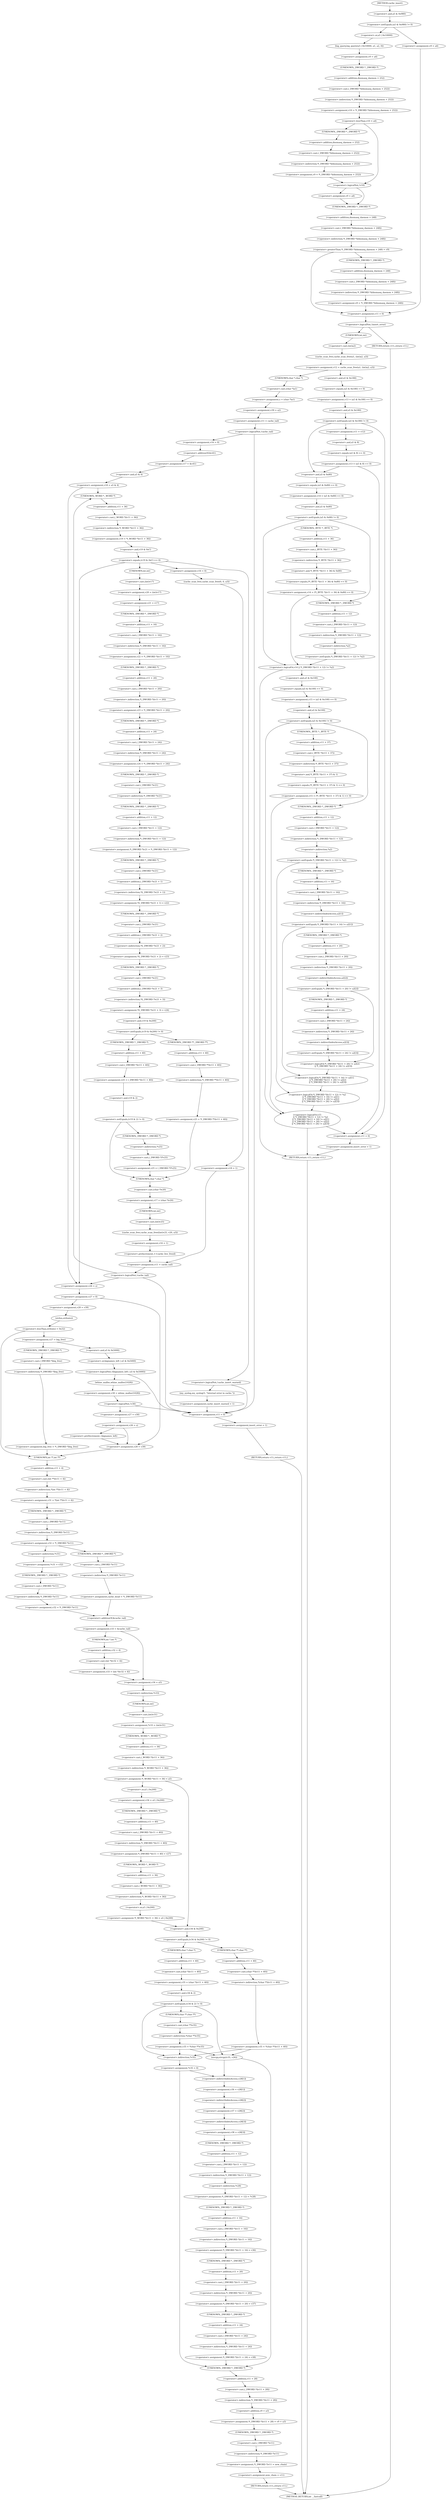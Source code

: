 digraph cache_insert {  
"1000173" [label = "(<operator>.notEquals,(a5 & 0x980) != 0)" ]
"1000174" [label = "(<operator>.and,a5 & 0x980)" ]
"1000179" [label = "(log_query,log_query(a5 | 0x10000, a1, a2, 0))" ]
"1000180" [label = "(<operator>.or,a5 | 0x10000)" ]
"1000186" [label = "(<operator>.assignment,v9 = a4)" ]
"1000189" [label = "(<operator>.assignment,v10 = *(_DWORD *)(dnsmasq_daemon + 252))" ]
"1000191" [label = "(<operator>.indirection,*(_DWORD *)(dnsmasq_daemon + 252))" ]
"1000192" [label = "(<operator>.cast,(_DWORD *)(dnsmasq_daemon + 252))" ]
"1000193" [label = "(UNKNOWN,_DWORD *,_DWORD *)" ]
"1000194" [label = "(<operator>.addition,dnsmasq_daemon + 252)" ]
"1000198" [label = "(<operator>.lessThan,v10 < a4)" ]
"1000201" [label = "(<operator>.assignment,v9 = *(_DWORD *)(dnsmasq_daemon + 252))" ]
"1000203" [label = "(<operator>.indirection,*(_DWORD *)(dnsmasq_daemon + 252))" ]
"1000204" [label = "(<operator>.cast,(_DWORD *)(dnsmasq_daemon + 252))" ]
"1000205" [label = "(UNKNOWN,_DWORD *,_DWORD *)" ]
"1000206" [label = "(<operator>.addition,dnsmasq_daemon + 252)" ]
"1000210" [label = "(<operator>.logicalNot,!v10)" ]
"1000212" [label = "(<operator>.assignment,v9 = a4)" ]
"1000216" [label = "(<operator>.greaterThan,*(_DWORD *)(dnsmasq_daemon + 248) > v9)" ]
"1000217" [label = "(<operator>.indirection,*(_DWORD *)(dnsmasq_daemon + 248))" ]
"1000218" [label = "(<operator>.cast,(_DWORD *)(dnsmasq_daemon + 248))" ]
"1000219" [label = "(UNKNOWN,_DWORD *,_DWORD *)" ]
"1000220" [label = "(<operator>.addition,dnsmasq_daemon + 248)" ]
"1000224" [label = "(<operator>.assignment,v9 = *(_DWORD *)(dnsmasq_daemon + 248))" ]
"1000226" [label = "(<operator>.indirection,*(_DWORD *)(dnsmasq_daemon + 248))" ]
"1000227" [label = "(<operator>.cast,(_DWORD *)(dnsmasq_daemon + 248))" ]
"1000228" [label = "(UNKNOWN,_DWORD *,_DWORD *)" ]
"1000229" [label = "(<operator>.addition,dnsmasq_daemon + 248)" ]
"1000234" [label = "(<operator>.assignment,v9 = a4)" ]
"1000237" [label = "(<operator>.assignment,v11 = 0)" ]
"1000241" [label = "(<operator>.logicalNot,!insert_error)" ]
"1000244" [label = "(<operator>.assignment,v12 = cache_scan_free(a1, (int)a2, a3))" ]
"1000246" [label = "(cache_scan_free,cache_scan_free(a1, (int)a2, a3))" ]
"1000248" [label = "(<operator>.cast,(int)a2)" ]
"1000249" [label = "(UNKNOWN,int,int)" ]
"1000255" [label = "(<operator>.assignment,v13 = (a5 & 0x180) == 0)" ]
"1000257" [label = "(<operator>.equals,(a5 & 0x180) == 0)" ]
"1000258" [label = "(<operator>.and,a5 & 0x180)" ]
"1000263" [label = "(<operator>.notEquals,(a5 & 0x180) != 0)" ]
"1000264" [label = "(<operator>.and,a5 & 0x180)" ]
"1000269" [label = "(<operator>.assignment,v11 = v12)" ]
"1000272" [label = "(<operator>.assignment,v13 = (a5 & 8) == 0)" ]
"1000274" [label = "(<operator>.equals,(a5 & 8) == 0)" ]
"1000275" [label = "(<operator>.and,a5 & 8)" ]
"1000282" [label = "(<operator>.assignment,v14 = (a5 & 0x80) == 0)" ]
"1000284" [label = "(<operator>.equals,(a5 & 0x80) == 0)" ]
"1000285" [label = "(<operator>.and,a5 & 0x80)" ]
"1000290" [label = "(<operator>.notEquals,(a5 & 0x80) != 0)" ]
"1000291" [label = "(<operator>.and,a5 & 0x80)" ]
"1000295" [label = "(<operator>.assignment,v14 = (*(_BYTE *)(v11 + 36) & 0x80) == 0)" ]
"1000297" [label = "(<operator>.equals,(*(_BYTE *)(v11 + 36) & 0x80) == 0)" ]
"1000298" [label = "(<operator>.and,*(_BYTE *)(v11 + 36) & 0x80)" ]
"1000299" [label = "(<operator>.indirection,*(_BYTE *)(v11 + 36))" ]
"1000300" [label = "(<operator>.cast,(_BYTE *)(v11 + 36))" ]
"1000301" [label = "(UNKNOWN,_BYTE *,_BYTE *)" ]
"1000302" [label = "(<operator>.addition,v11 + 36)" ]
"1000308" [label = "(<operator>.logicalOr,v14 || *(_DWORD *)(v11 + 12) != *a2)" ]
"1000310" [label = "(<operator>.notEquals,*(_DWORD *)(v11 + 12) != *a2)" ]
"1000311" [label = "(<operator>.indirection,*(_DWORD *)(v11 + 12))" ]
"1000312" [label = "(<operator>.cast,(_DWORD *)(v11 + 12))" ]
"1000313" [label = "(UNKNOWN,_DWORD *,_DWORD *)" ]
"1000314" [label = "(<operator>.addition,v11 + 12)" ]
"1000317" [label = "(<operator>.indirection,*a2)" ]
"1000320" [label = "(<operator>.assignment,v15 = (a5 & 0x100) == 0)" ]
"1000322" [label = "(<operator>.equals,(a5 & 0x100) == 0)" ]
"1000323" [label = "(<operator>.and,a5 & 0x100)" ]
"1000328" [label = "(<operator>.notEquals,(a5 & 0x100) != 0)" ]
"1000329" [label = "(<operator>.and,a5 & 0x100)" ]
"1000333" [label = "(<operator>.assignment,v15 = (*(_BYTE *)(v11 + 37) & 1) == 0)" ]
"1000335" [label = "(<operator>.equals,(*(_BYTE *)(v11 + 37) & 1) == 0)" ]
"1000336" [label = "(<operator>.and,*(_BYTE *)(v11 + 37) & 1)" ]
"1000337" [label = "(<operator>.indirection,*(_BYTE *)(v11 + 37))" ]
"1000338" [label = "(<operator>.cast,(_BYTE *)(v11 + 37))" ]
"1000339" [label = "(UNKNOWN,_BYTE *,_BYTE *)" ]
"1000340" [label = "(<operator>.addition,v11 + 37)" ]
"1000346" [label = "(<operator>.logicalOr,v15\n          || *(_DWORD *)(v11 + 12) != *a2\n          || *(_DWORD *)(v11 + 16) != a2[1]\n          || *(_DWORD *)(v11 + 20) != a2[2]\n          || *(_DWORD *)(v11 + 24) != a2[3])" ]
"1000348" [label = "(<operator>.logicalOr,*(_DWORD *)(v11 + 12) != *a2\n          || *(_DWORD *)(v11 + 16) != a2[1]\n          || *(_DWORD *)(v11 + 20) != a2[2]\n          || *(_DWORD *)(v11 + 24) != a2[3])" ]
"1000349" [label = "(<operator>.notEquals,*(_DWORD *)(v11 + 12) != *a2)" ]
"1000350" [label = "(<operator>.indirection,*(_DWORD *)(v11 + 12))" ]
"1000351" [label = "(<operator>.cast,(_DWORD *)(v11 + 12))" ]
"1000352" [label = "(UNKNOWN,_DWORD *,_DWORD *)" ]
"1000353" [label = "(<operator>.addition,v11 + 12)" ]
"1000356" [label = "(<operator>.indirection,*a2)" ]
"1000358" [label = "(<operator>.logicalOr,*(_DWORD *)(v11 + 16) != a2[1]\n          || *(_DWORD *)(v11 + 20) != a2[2]\n          || *(_DWORD *)(v11 + 24) != a2[3])" ]
"1000359" [label = "(<operator>.notEquals,*(_DWORD *)(v11 + 16) != a2[1])" ]
"1000360" [label = "(<operator>.indirection,*(_DWORD *)(v11 + 16))" ]
"1000361" [label = "(<operator>.cast,(_DWORD *)(v11 + 16))" ]
"1000362" [label = "(UNKNOWN,_DWORD *,_DWORD *)" ]
"1000363" [label = "(<operator>.addition,v11 + 16)" ]
"1000366" [label = "(<operator>.indirectIndexAccess,a2[1])" ]
"1000369" [label = "(<operator>.logicalOr,*(_DWORD *)(v11 + 20) != a2[2]\n          || *(_DWORD *)(v11 + 24) != a2[3])" ]
"1000370" [label = "(<operator>.notEquals,*(_DWORD *)(v11 + 20) != a2[2])" ]
"1000371" [label = "(<operator>.indirection,*(_DWORD *)(v11 + 20))" ]
"1000372" [label = "(<operator>.cast,(_DWORD *)(v11 + 20))" ]
"1000373" [label = "(UNKNOWN,_DWORD *,_DWORD *)" ]
"1000374" [label = "(<operator>.addition,v11 + 20)" ]
"1000377" [label = "(<operator>.indirectIndexAccess,a2[2])" ]
"1000380" [label = "(<operator>.notEquals,*(_DWORD *)(v11 + 24) != a2[3])" ]
"1000381" [label = "(<operator>.indirection,*(_DWORD *)(v11 + 24))" ]
"1000382" [label = "(<operator>.cast,(_DWORD *)(v11 + 24))" ]
"1000383" [label = "(UNKNOWN,_DWORD *,_DWORD *)" ]
"1000384" [label = "(<operator>.addition,v11 + 24)" ]
"1000387" [label = "(<operator>.indirectIndexAccess,a2[3])" ]
"1000392" [label = "(<operator>.assignment,v11 = 0)" ]
"1000395" [label = "(<operator>.assignment,insert_error = 1)" ]
"1000398" [label = "(RETURN,return v11;,return v11;)" ]
"1000400" [label = "(<operator>.assignment,s = (char *)a1)" ]
"1000402" [label = "(<operator>.cast,(char *)a1)" ]
"1000403" [label = "(UNKNOWN,char *,char *)" ]
"1000405" [label = "(<operator>.assignment,v39 = a2)" ]
"1000408" [label = "(<operator>.assignment,v11 = cache_tail)" ]
"1000412" [label = "(<operator>.logicalNot,!cache_tail)" ]
"1000416" [label = "(<operator>.assignment,v11 = 0)" ]
"1000419" [label = "(<operator>.assignment,insert_error = 1)" ]
"1000422" [label = "(RETURN,return v11;,return v11;)" ]
"1000424" [label = "(<operator>.assignment,v16 = 0)" ]
"1000427" [label = "(<operator>.assignment,v17 = &v41)" ]
"1000429" [label = "(<operator>.addressOf,&v41)" ]
"1000431" [label = "(<operator>.assignment,v18 = a5 & 4)" ]
"1000433" [label = "(<operator>.and,a5 & 4)" ]
"1000439" [label = "(<operator>.assignment,v19 = *(_WORD *)(v11 + 36))" ]
"1000441" [label = "(<operator>.indirection,*(_WORD *)(v11 + 36))" ]
"1000442" [label = "(<operator>.cast,(_WORD *)(v11 + 36))" ]
"1000443" [label = "(UNKNOWN,_WORD *,_WORD *)" ]
"1000444" [label = "(<operator>.addition,v11 + 36)" ]
"1000448" [label = "(<operator>.equals,(v19 & 0xC) == 0)" ]
"1000449" [label = "(<operator>.and,v19 & 0xC)" ]
"1000458" [label = "(<operator>.logicalNot,!cache_insert_warned)" ]
"1000461" [label = "(my_syslog,my_syslog(3, \"Internal error in cache.\"))" ]
"1000464" [label = "(<operator>.assignment,cache_insert_warned = 1)" ]
"1000471" [label = "(<operator>.assignment,v20 = (int)v17)" ]
"1000473" [label = "(<operator>.cast,(int)v17)" ]
"1000474" [label = "(UNKNOWN,int,int)" ]
"1000476" [label = "(<operator>.assignment,v21 = v17)" ]
"1000479" [label = "(<operator>.assignment,v22 = *(_DWORD *)(v11 + 16))" ]
"1000481" [label = "(<operator>.indirection,*(_DWORD *)(v11 + 16))" ]
"1000482" [label = "(<operator>.cast,(_DWORD *)(v11 + 16))" ]
"1000483" [label = "(UNKNOWN,_DWORD *,_DWORD *)" ]
"1000484" [label = "(<operator>.addition,v11 + 16)" ]
"1000487" [label = "(<operator>.assignment,v23 = *(_DWORD *)(v11 + 20))" ]
"1000489" [label = "(<operator>.indirection,*(_DWORD *)(v11 + 20))" ]
"1000490" [label = "(<operator>.cast,(_DWORD *)(v11 + 20))" ]
"1000491" [label = "(UNKNOWN,_DWORD *,_DWORD *)" ]
"1000492" [label = "(<operator>.addition,v11 + 20)" ]
"1000495" [label = "(<operator>.assignment,v24 = *(_DWORD *)(v11 + 24))" ]
"1000497" [label = "(<operator>.indirection,*(_DWORD *)(v11 + 24))" ]
"1000498" [label = "(<operator>.cast,(_DWORD *)(v11 + 24))" ]
"1000499" [label = "(UNKNOWN,_DWORD *,_DWORD *)" ]
"1000500" [label = "(<operator>.addition,v11 + 24)" ]
"1000503" [label = "(<operator>.assignment,*(_DWORD *)v21 = *(_DWORD *)(v11 + 12))" ]
"1000504" [label = "(<operator>.indirection,*(_DWORD *)v21)" ]
"1000505" [label = "(<operator>.cast,(_DWORD *)v21)" ]
"1000506" [label = "(UNKNOWN,_DWORD *,_DWORD *)" ]
"1000508" [label = "(<operator>.indirection,*(_DWORD *)(v11 + 12))" ]
"1000509" [label = "(<operator>.cast,(_DWORD *)(v11 + 12))" ]
"1000510" [label = "(UNKNOWN,_DWORD *,_DWORD *)" ]
"1000511" [label = "(<operator>.addition,v11 + 12)" ]
"1000514" [label = "(<operator>.assignment,*((_DWORD *)v21 + 1) = v22)" ]
"1000515" [label = "(<operator>.indirection,*((_DWORD *)v21 + 1))" ]
"1000516" [label = "(<operator>.addition,(_DWORD *)v21 + 1)" ]
"1000517" [label = "(<operator>.cast,(_DWORD *)v21)" ]
"1000518" [label = "(UNKNOWN,_DWORD *,_DWORD *)" ]
"1000522" [label = "(<operator>.assignment,*((_DWORD *)v21 + 2) = v23)" ]
"1000523" [label = "(<operator>.indirection,*((_DWORD *)v21 + 2))" ]
"1000524" [label = "(<operator>.addition,(_DWORD *)v21 + 2)" ]
"1000525" [label = "(<operator>.cast,(_DWORD *)v21)" ]
"1000526" [label = "(UNKNOWN,_DWORD *,_DWORD *)" ]
"1000530" [label = "(<operator>.assignment,*((_DWORD *)v21 + 3) = v24)" ]
"1000531" [label = "(<operator>.indirection,*((_DWORD *)v21 + 3))" ]
"1000532" [label = "(<operator>.addition,(_DWORD *)v21 + 3)" ]
"1000533" [label = "(<operator>.cast,(_DWORD *)v21)" ]
"1000534" [label = "(UNKNOWN,_DWORD *,_DWORD *)" ]
"1000539" [label = "(<operator>.notEquals,(v19 & 0x200) != 0)" ]
"1000540" [label = "(<operator>.and,v19 & 0x200)" ]
"1000545" [label = "(<operator>.assignment,v25 = *(_DWORD **)(v11 + 40))" ]
"1000547" [label = "(<operator>.indirection,*(_DWORD **)(v11 + 40))" ]
"1000548" [label = "(<operator>.cast,(_DWORD **)(v11 + 40))" ]
"1000549" [label = "(UNKNOWN,_DWORD **,_DWORD **)" ]
"1000550" [label = "(<operator>.addition,v11 + 40)" ]
"1000555" [label = "(<operator>.assignment,v25 = (_DWORD *)(v11 + 40))" ]
"1000557" [label = "(<operator>.cast,(_DWORD *)(v11 + 40))" ]
"1000558" [label = "(UNKNOWN,_DWORD *,_DWORD *)" ]
"1000559" [label = "(<operator>.addition,v11 + 40)" ]
"1000563" [label = "(<operator>.notEquals,(v19 & 2) != 0)" ]
"1000564" [label = "(<operator>.and,v19 & 2)" ]
"1000568" [label = "(<operator>.assignment,v25 = (_DWORD *)*v25)" ]
"1000570" [label = "(<operator>.cast,(_DWORD *)*v25)" ]
"1000571" [label = "(UNKNOWN,_DWORD *,_DWORD *)" ]
"1000572" [label = "(<operator>.indirection,*v25)" ]
"1000574" [label = "(<operator>.assignment,v17 = (char *)v20)" ]
"1000576" [label = "(<operator>.cast,(char *)v20)" ]
"1000577" [label = "(UNKNOWN,char *,char *)" ]
"1000579" [label = "(cache_scan_free,cache_scan_free((int)v25, v20, a3))" ]
"1000580" [label = "(<operator>.cast,(int)v25)" ]
"1000581" [label = "(UNKNOWN,int,int)" ]
"1000585" [label = "(<operator>.assignment,v16 = 1)" ]
"1000588" [label = "(<operator>.preIncrement,++cache_live_freed)" ]
"1000592" [label = "(<operator>.assignment,v16 = 0)" ]
"1000595" [label = "(cache_scan_free,cache_scan_free(0, 0, a3))" ]
"1000599" [label = "(<operator>.assignment,v18 = 1)" ]
"1000602" [label = "(<operator>.assignment,v11 = cache_tail)" ]
"1000606" [label = "(<operator>.logicalNot,!cache_tail)" ]
"1000609" [label = "(<operator>.assignment,v26 = s)" ]
"1000612" [label = "(<operator>.assignment,v27 = 0)" ]
"1000618" [label = "(<operator>.assignment,v28 = v39)" ]
"1000622" [label = "(<operator>.lessThan,strlen(s) < 0x32)" ]
"1000623" [label = "(strlen,strlen(s))" ]
"1000628" [label = "(<operator>.assignment,v31 = *(int **)(v11 + 4))" ]
"1000630" [label = "(<operator>.indirection,*(int **)(v11 + 4))" ]
"1000631" [label = "(<operator>.cast,(int **)(v11 + 4))" ]
"1000632" [label = "(UNKNOWN,int **,int **)" ]
"1000633" [label = "(<operator>.addition,v11 + 4)" ]
"1000636" [label = "(<operator>.assignment,v32 = *(_DWORD *)v11)" ]
"1000638" [label = "(<operator>.indirection,*(_DWORD *)v11)" ]
"1000639" [label = "(<operator>.cast,(_DWORD *)v11)" ]
"1000640" [label = "(UNKNOWN,_DWORD *,_DWORD *)" ]
"1000645" [label = "(<operator>.assignment,*v31 = v32)" ]
"1000646" [label = "(<operator>.indirection,*v31)" ]
"1000649" [label = "(<operator>.assignment,v32 = *(_DWORD *)v11)" ]
"1000651" [label = "(<operator>.indirection,*(_DWORD *)v11)" ]
"1000652" [label = "(<operator>.cast,(_DWORD *)v11)" ]
"1000653" [label = "(UNKNOWN,_DWORD *,_DWORD *)" ]
"1000657" [label = "(<operator>.assignment,cache_head = *(_DWORD *)v11)" ]
"1000659" [label = "(<operator>.indirection,*(_DWORD *)v11)" ]
"1000660" [label = "(<operator>.cast,(_DWORD *)v11)" ]
"1000661" [label = "(UNKNOWN,_DWORD *,_DWORD *)" ]
"1000663" [label = "(<operator>.assignment,v33 = &cache_tail)" ]
"1000665" [label = "(<operator>.addressOf,&cache_tail)" ]
"1000669" [label = "(<operator>.assignment,v33 = (int *)(v32 + 4))" ]
"1000671" [label = "(<operator>.cast,(int *)(v32 + 4))" ]
"1000672" [label = "(UNKNOWN,int *,int *)" ]
"1000673" [label = "(<operator>.addition,v32 + 4)" ]
"1000676" [label = "(<operator>.assignment,v34 = a5)" ]
"1000679" [label = "(<operator>.assignment,*v33 = (int)v31)" ]
"1000680" [label = "(<operator>.indirection,*v33)" ]
"1000682" [label = "(<operator>.cast,(int)v31)" ]
"1000683" [label = "(UNKNOWN,int,int)" ]
"1000685" [label = "(<operator>.assignment,*(_WORD *)(v11 + 36) = a5)" ]
"1000686" [label = "(<operator>.indirection,*(_WORD *)(v11 + 36))" ]
"1000687" [label = "(<operator>.cast,(_WORD *)(v11 + 36))" ]
"1000688" [label = "(UNKNOWN,_WORD *,_WORD *)" ]
"1000689" [label = "(<operator>.addition,v11 + 36)" ]
"1000696" [label = "(<operator>.assignment,v34 = a5 | 0x200)" ]
"1000698" [label = "(<operator>.or,a5 | 0x200)" ]
"1000701" [label = "(<operator>.assignment,*(_DWORD *)(v11 + 40) = v27)" ]
"1000702" [label = "(<operator>.indirection,*(_DWORD *)(v11 + 40))" ]
"1000703" [label = "(<operator>.cast,(_DWORD *)(v11 + 40))" ]
"1000704" [label = "(UNKNOWN,_DWORD *,_DWORD *)" ]
"1000705" [label = "(<operator>.addition,v11 + 40)" ]
"1000709" [label = "(<operator>.assignment,*(_WORD *)(v11 + 36) = a5 | 0x200)" ]
"1000710" [label = "(<operator>.indirection,*(_WORD *)(v11 + 36))" ]
"1000711" [label = "(<operator>.cast,(_WORD *)(v11 + 36))" ]
"1000712" [label = "(UNKNOWN,_WORD *,_WORD *)" ]
"1000713" [label = "(<operator>.addition,v11 + 36)" ]
"1000716" [label = "(<operator>.or,a5 | 0x200)" ]
"1000720" [label = "(<operator>.notEquals,(v34 & 0x200) != 0)" ]
"1000721" [label = "(<operator>.and,v34 & 0x200)" ]
"1000726" [label = "(<operator>.assignment,v35 = *(char **)(v11 + 40))" ]
"1000728" [label = "(<operator>.indirection,*(char **)(v11 + 40))" ]
"1000729" [label = "(<operator>.cast,(char **)(v11 + 40))" ]
"1000730" [label = "(UNKNOWN,char **,char **)" ]
"1000731" [label = "(<operator>.addition,v11 + 40)" ]
"1000736" [label = "(<operator>.assignment,v35 = (char *)(v11 + 40))" ]
"1000738" [label = "(<operator>.cast,(char *)(v11 + 40))" ]
"1000739" [label = "(UNKNOWN,char *,char *)" ]
"1000740" [label = "(<operator>.addition,v11 + 40)" ]
"1000744" [label = "(<operator>.notEquals,(v34 & 2) != 0)" ]
"1000745" [label = "(<operator>.and,v34 & 2)" ]
"1000749" [label = "(<operator>.assignment,v35 = *(char **)v35)" ]
"1000751" [label = "(<operator>.indirection,*(char **)v35)" ]
"1000752" [label = "(<operator>.cast,(char **)v35)" ]
"1000753" [label = "(UNKNOWN,char **,char **)" ]
"1000757" [label = "(strcpy,strcpy(v35, v26))" ]
"1000761" [label = "(<operator>.assignment,*v35 = 0)" ]
"1000762" [label = "(<operator>.indirection,*v35)" ]
"1000768" [label = "(<operator>.assignment,v36 = v28[1])" ]
"1000770" [label = "(<operator>.indirectIndexAccess,v28[1])" ]
"1000773" [label = "(<operator>.assignment,v37 = v28[2])" ]
"1000775" [label = "(<operator>.indirectIndexAccess,v28[2])" ]
"1000778" [label = "(<operator>.assignment,v38 = v28[3])" ]
"1000780" [label = "(<operator>.indirectIndexAccess,v28[3])" ]
"1000783" [label = "(<operator>.assignment,*(_DWORD *)(v11 + 12) = *v28)" ]
"1000784" [label = "(<operator>.indirection,*(_DWORD *)(v11 + 12))" ]
"1000785" [label = "(<operator>.cast,(_DWORD *)(v11 + 12))" ]
"1000786" [label = "(UNKNOWN,_DWORD *,_DWORD *)" ]
"1000787" [label = "(<operator>.addition,v11 + 12)" ]
"1000790" [label = "(<operator>.indirection,*v28)" ]
"1000792" [label = "(<operator>.assignment,*(_DWORD *)(v11 + 16) = v36)" ]
"1000793" [label = "(<operator>.indirection,*(_DWORD *)(v11 + 16))" ]
"1000794" [label = "(<operator>.cast,(_DWORD *)(v11 + 16))" ]
"1000795" [label = "(UNKNOWN,_DWORD *,_DWORD *)" ]
"1000796" [label = "(<operator>.addition,v11 + 16)" ]
"1000800" [label = "(<operator>.assignment,*(_DWORD *)(v11 + 20) = v37)" ]
"1000801" [label = "(<operator>.indirection,*(_DWORD *)(v11 + 20))" ]
"1000802" [label = "(<operator>.cast,(_DWORD *)(v11 + 20))" ]
"1000803" [label = "(UNKNOWN,_DWORD *,_DWORD *)" ]
"1000804" [label = "(<operator>.addition,v11 + 20)" ]
"1000808" [label = "(<operator>.assignment,*(_DWORD *)(v11 + 24) = v38)" ]
"1000809" [label = "(<operator>.indirection,*(_DWORD *)(v11 + 24))" ]
"1000810" [label = "(<operator>.cast,(_DWORD *)(v11 + 24))" ]
"1000811" [label = "(UNKNOWN,_DWORD *,_DWORD *)" ]
"1000812" [label = "(<operator>.addition,v11 + 24)" ]
"1000816" [label = "(<operator>.assignment,*(_DWORD *)(v11 + 28) = v9 + a3)" ]
"1000817" [label = "(<operator>.indirection,*(_DWORD *)(v11 + 28))" ]
"1000818" [label = "(<operator>.cast,(_DWORD *)(v11 + 28))" ]
"1000819" [label = "(UNKNOWN,_DWORD *,_DWORD *)" ]
"1000820" [label = "(<operator>.addition,v11 + 28)" ]
"1000823" [label = "(<operator>.addition,v9 + a3)" ]
"1000826" [label = "(<operator>.assignment,*(_DWORD *)v11 = new_chain)" ]
"1000827" [label = "(<operator>.indirection,*(_DWORD *)v11)" ]
"1000828" [label = "(<operator>.cast,(_DWORD *)v11)" ]
"1000829" [label = "(UNKNOWN,_DWORD *,_DWORD *)" ]
"1000832" [label = "(<operator>.assignment,new_chain = v11)" ]
"1000835" [label = "(RETURN,return v11;,return v11;)" ]
"1000837" [label = "(<operator>.assignment,v27 = big_free)" ]
"1000843" [label = "(<operator>.assignment,big_free = *(_DWORD *)big_free)" ]
"1000845" [label = "(<operator>.indirection,*(_DWORD *)big_free)" ]
"1000846" [label = "(<operator>.cast,(_DWORD *)big_free)" ]
"1000847" [label = "(UNKNOWN,_DWORD *,_DWORD *)" ]
"1000851" [label = "(<operator>.logicalNot,!(bignames_left | a5 & 0x5000))" ]
"1000852" [label = "(<operator>.or,bignames_left | a5 & 0x5000)" ]
"1000854" [label = "(<operator>.and,a5 & 0x5000)" ]
"1000858" [label = "(<operator>.assignment,v30 = whine_malloc(1028))" ]
"1000860" [label = "(whine_malloc,whine_malloc(1028))" ]
"1000863" [label = "(<operator>.logicalNot,!v30)" ]
"1000866" [label = "(<operator>.assignment,v27 = v30)" ]
"1000869" [label = "(<operator>.assignment,v26 = s)" ]
"1000874" [label = "(<operator>.preDecrement,--bignames_left)" ]
"1000876" [label = "(<operator>.assignment,v28 = v39)" ]
"1000880" [label = "(RETURN,return v11;,return v11;)" ]
"1000133" [label = "(METHOD,cache_insert)" ]
"1000882" [label = "(METHOD_RETURN,int __fastcall)" ]
  "1000173" -> "1000180" 
  "1000173" -> "1000234" 
  "1000174" -> "1000173" 
  "1000179" -> "1000186" 
  "1000180" -> "1000179" 
  "1000186" -> "1000193" 
  "1000189" -> "1000198" 
  "1000191" -> "1000189" 
  "1000192" -> "1000191" 
  "1000193" -> "1000194" 
  "1000194" -> "1000192" 
  "1000198" -> "1000205" 
  "1000198" -> "1000210" 
  "1000201" -> "1000210" 
  "1000203" -> "1000201" 
  "1000204" -> "1000203" 
  "1000205" -> "1000206" 
  "1000206" -> "1000204" 
  "1000210" -> "1000219" 
  "1000210" -> "1000212" 
  "1000212" -> "1000219" 
  "1000216" -> "1000228" 
  "1000216" -> "1000237" 
  "1000217" -> "1000216" 
  "1000218" -> "1000217" 
  "1000219" -> "1000220" 
  "1000220" -> "1000218" 
  "1000224" -> "1000237" 
  "1000226" -> "1000224" 
  "1000227" -> "1000226" 
  "1000228" -> "1000229" 
  "1000229" -> "1000227" 
  "1000234" -> "1000237" 
  "1000237" -> "1000241" 
  "1000241" -> "1000249" 
  "1000241" -> "1000880" 
  "1000244" -> "1000258" 
  "1000244" -> "1000403" 
  "1000246" -> "1000244" 
  "1000248" -> "1000246" 
  "1000249" -> "1000248" 
  "1000255" -> "1000264" 
  "1000257" -> "1000255" 
  "1000258" -> "1000257" 
  "1000263" -> "1000269" 
  "1000263" -> "1000392" 
  "1000263" -> "1000285" 
  "1000264" -> "1000263" 
  "1000269" -> "1000275" 
  "1000272" -> "1000392" 
  "1000272" -> "1000285" 
  "1000274" -> "1000272" 
  "1000275" -> "1000274" 
  "1000282" -> "1000291" 
  "1000284" -> "1000282" 
  "1000285" -> "1000284" 
  "1000290" -> "1000301" 
  "1000290" -> "1000313" 
  "1000290" -> "1000308" 
  "1000291" -> "1000290" 
  "1000295" -> "1000313" 
  "1000295" -> "1000308" 
  "1000297" -> "1000295" 
  "1000298" -> "1000297" 
  "1000299" -> "1000298" 
  "1000300" -> "1000299" 
  "1000301" -> "1000302" 
  "1000302" -> "1000300" 
  "1000308" -> "1000323" 
  "1000308" -> "1000398" 
  "1000310" -> "1000308" 
  "1000311" -> "1000317" 
  "1000312" -> "1000311" 
  "1000313" -> "1000314" 
  "1000314" -> "1000312" 
  "1000317" -> "1000310" 
  "1000320" -> "1000329" 
  "1000322" -> "1000320" 
  "1000323" -> "1000322" 
  "1000328" -> "1000339" 
  "1000328" -> "1000352" 
  "1000328" -> "1000346" 
  "1000329" -> "1000328" 
  "1000333" -> "1000352" 
  "1000333" -> "1000346" 
  "1000335" -> "1000333" 
  "1000336" -> "1000335" 
  "1000337" -> "1000336" 
  "1000338" -> "1000337" 
  "1000339" -> "1000340" 
  "1000340" -> "1000338" 
  "1000346" -> "1000392" 
  "1000346" -> "1000398" 
  "1000348" -> "1000346" 
  "1000349" -> "1000362" 
  "1000349" -> "1000348" 
  "1000350" -> "1000356" 
  "1000351" -> "1000350" 
  "1000352" -> "1000353" 
  "1000353" -> "1000351" 
  "1000356" -> "1000349" 
  "1000358" -> "1000348" 
  "1000359" -> "1000373" 
  "1000359" -> "1000358" 
  "1000360" -> "1000366" 
  "1000361" -> "1000360" 
  "1000362" -> "1000363" 
  "1000363" -> "1000361" 
  "1000366" -> "1000359" 
  "1000369" -> "1000358" 
  "1000370" -> "1000383" 
  "1000370" -> "1000369" 
  "1000371" -> "1000377" 
  "1000372" -> "1000371" 
  "1000373" -> "1000374" 
  "1000374" -> "1000372" 
  "1000377" -> "1000370" 
  "1000380" -> "1000369" 
  "1000381" -> "1000387" 
  "1000382" -> "1000381" 
  "1000383" -> "1000384" 
  "1000384" -> "1000382" 
  "1000387" -> "1000380" 
  "1000392" -> "1000395" 
  "1000395" -> "1000398" 
  "1000398" -> "1000882" 
  "1000400" -> "1000405" 
  "1000402" -> "1000400" 
  "1000403" -> "1000402" 
  "1000405" -> "1000408" 
  "1000408" -> "1000412" 
  "1000412" -> "1000416" 
  "1000412" -> "1000424" 
  "1000416" -> "1000419" 
  "1000419" -> "1000422" 
  "1000422" -> "1000882" 
  "1000424" -> "1000429" 
  "1000427" -> "1000433" 
  "1000429" -> "1000427" 
  "1000431" -> "1000443" 
  "1000431" -> "1000609" 
  "1000433" -> "1000431" 
  "1000439" -> "1000449" 
  "1000441" -> "1000439" 
  "1000442" -> "1000441" 
  "1000443" -> "1000444" 
  "1000444" -> "1000442" 
  "1000448" -> "1000609" 
  "1000448" -> "1000458" 
  "1000448" -> "1000474" 
  "1000448" -> "1000592" 
  "1000449" -> "1000448" 
  "1000458" -> "1000461" 
  "1000458" -> "1000416" 
  "1000461" -> "1000464" 
  "1000464" -> "1000416" 
  "1000471" -> "1000476" 
  "1000473" -> "1000471" 
  "1000474" -> "1000473" 
  "1000476" -> "1000483" 
  "1000479" -> "1000491" 
  "1000481" -> "1000479" 
  "1000482" -> "1000481" 
  "1000483" -> "1000484" 
  "1000484" -> "1000482" 
  "1000487" -> "1000499" 
  "1000489" -> "1000487" 
  "1000490" -> "1000489" 
  "1000491" -> "1000492" 
  "1000492" -> "1000490" 
  "1000495" -> "1000506" 
  "1000497" -> "1000495" 
  "1000498" -> "1000497" 
  "1000499" -> "1000500" 
  "1000500" -> "1000498" 
  "1000503" -> "1000518" 
  "1000504" -> "1000510" 
  "1000505" -> "1000504" 
  "1000506" -> "1000505" 
  "1000508" -> "1000503" 
  "1000509" -> "1000508" 
  "1000510" -> "1000511" 
  "1000511" -> "1000509" 
  "1000514" -> "1000526" 
  "1000515" -> "1000514" 
  "1000516" -> "1000515" 
  "1000517" -> "1000516" 
  "1000518" -> "1000517" 
  "1000522" -> "1000534" 
  "1000523" -> "1000522" 
  "1000524" -> "1000523" 
  "1000525" -> "1000524" 
  "1000526" -> "1000525" 
  "1000530" -> "1000540" 
  "1000531" -> "1000530" 
  "1000532" -> "1000531" 
  "1000533" -> "1000532" 
  "1000534" -> "1000533" 
  "1000539" -> "1000549" 
  "1000539" -> "1000558" 
  "1000540" -> "1000539" 
  "1000545" -> "1000577" 
  "1000547" -> "1000545" 
  "1000548" -> "1000547" 
  "1000549" -> "1000550" 
  "1000550" -> "1000548" 
  "1000555" -> "1000564" 
  "1000557" -> "1000555" 
  "1000558" -> "1000559" 
  "1000559" -> "1000557" 
  "1000563" -> "1000571" 
  "1000563" -> "1000577" 
  "1000564" -> "1000563" 
  "1000568" -> "1000577" 
  "1000570" -> "1000568" 
  "1000571" -> "1000572" 
  "1000572" -> "1000570" 
  "1000574" -> "1000581" 
  "1000576" -> "1000574" 
  "1000577" -> "1000576" 
  "1000579" -> "1000585" 
  "1000580" -> "1000579" 
  "1000581" -> "1000580" 
  "1000585" -> "1000588" 
  "1000588" -> "1000602" 
  "1000592" -> "1000595" 
  "1000595" -> "1000599" 
  "1000599" -> "1000602" 
  "1000602" -> "1000606" 
  "1000606" -> "1000443" 
  "1000606" -> "1000609" 
  "1000606" -> "1000416" 
  "1000609" -> "1000612" 
  "1000612" -> "1000618" 
  "1000612" -> "1000876" 
  "1000618" -> "1000623" 
  "1000622" -> "1000632" 
  "1000622" -> "1000837" 
  "1000623" -> "1000622" 
  "1000628" -> "1000640" 
  "1000630" -> "1000628" 
  "1000631" -> "1000630" 
  "1000632" -> "1000633" 
  "1000633" -> "1000631" 
  "1000636" -> "1000646" 
  "1000636" -> "1000661" 
  "1000638" -> "1000636" 
  "1000639" -> "1000638" 
  "1000640" -> "1000639" 
  "1000645" -> "1000653" 
  "1000646" -> "1000645" 
  "1000649" -> "1000665" 
  "1000651" -> "1000649" 
  "1000652" -> "1000651" 
  "1000653" -> "1000652" 
  "1000657" -> "1000665" 
  "1000659" -> "1000657" 
  "1000660" -> "1000659" 
  "1000661" -> "1000660" 
  "1000663" -> "1000672" 
  "1000663" -> "1000676" 
  "1000665" -> "1000663" 
  "1000669" -> "1000676" 
  "1000671" -> "1000669" 
  "1000672" -> "1000673" 
  "1000673" -> "1000671" 
  "1000676" -> "1000680" 
  "1000679" -> "1000688" 
  "1000680" -> "1000683" 
  "1000682" -> "1000679" 
  "1000683" -> "1000682" 
  "1000685" -> "1000698" 
  "1000685" -> "1000721" 
  "1000686" -> "1000685" 
  "1000687" -> "1000686" 
  "1000688" -> "1000689" 
  "1000689" -> "1000687" 
  "1000696" -> "1000704" 
  "1000698" -> "1000696" 
  "1000701" -> "1000712" 
  "1000702" -> "1000701" 
  "1000703" -> "1000702" 
  "1000704" -> "1000705" 
  "1000705" -> "1000703" 
  "1000709" -> "1000721" 
  "1000710" -> "1000716" 
  "1000711" -> "1000710" 
  "1000712" -> "1000713" 
  "1000713" -> "1000711" 
  "1000716" -> "1000709" 
  "1000720" -> "1000730" 
  "1000720" -> "1000739" 
  "1000721" -> "1000720" 
  "1000726" -> "1000757" 
  "1000726" -> "1000762" 
  "1000728" -> "1000726" 
  "1000729" -> "1000728" 
  "1000730" -> "1000731" 
  "1000731" -> "1000729" 
  "1000736" -> "1000745" 
  "1000738" -> "1000736" 
  "1000739" -> "1000740" 
  "1000740" -> "1000738" 
  "1000744" -> "1000753" 
  "1000744" -> "1000757" 
  "1000744" -> "1000762" 
  "1000745" -> "1000744" 
  "1000749" -> "1000757" 
  "1000749" -> "1000762" 
  "1000751" -> "1000749" 
  "1000752" -> "1000751" 
  "1000753" -> "1000752" 
  "1000757" -> "1000819" 
  "1000757" -> "1000770" 
  "1000761" -> "1000819" 
  "1000761" -> "1000770" 
  "1000762" -> "1000761" 
  "1000768" -> "1000775" 
  "1000770" -> "1000768" 
  "1000773" -> "1000780" 
  "1000775" -> "1000773" 
  "1000778" -> "1000786" 
  "1000780" -> "1000778" 
  "1000783" -> "1000795" 
  "1000784" -> "1000790" 
  "1000785" -> "1000784" 
  "1000786" -> "1000787" 
  "1000787" -> "1000785" 
  "1000790" -> "1000783" 
  "1000792" -> "1000803" 
  "1000793" -> "1000792" 
  "1000794" -> "1000793" 
  "1000795" -> "1000796" 
  "1000796" -> "1000794" 
  "1000800" -> "1000811" 
  "1000801" -> "1000800" 
  "1000802" -> "1000801" 
  "1000803" -> "1000804" 
  "1000804" -> "1000802" 
  "1000808" -> "1000819" 
  "1000809" -> "1000808" 
  "1000810" -> "1000809" 
  "1000811" -> "1000812" 
  "1000812" -> "1000810" 
  "1000816" -> "1000829" 
  "1000817" -> "1000823" 
  "1000818" -> "1000817" 
  "1000819" -> "1000820" 
  "1000820" -> "1000818" 
  "1000823" -> "1000816" 
  "1000826" -> "1000832" 
  "1000827" -> "1000826" 
  "1000828" -> "1000827" 
  "1000829" -> "1000828" 
  "1000832" -> "1000835" 
  "1000835" -> "1000882" 
  "1000837" -> "1000847" 
  "1000837" -> "1000854" 
  "1000843" -> "1000632" 
  "1000845" -> "1000843" 
  "1000846" -> "1000845" 
  "1000847" -> "1000846" 
  "1000851" -> "1000416" 
  "1000851" -> "1000860" 
  "1000852" -> "1000851" 
  "1000854" -> "1000852" 
  "1000858" -> "1000863" 
  "1000860" -> "1000858" 
  "1000863" -> "1000416" 
  "1000863" -> "1000866" 
  "1000866" -> "1000869" 
  "1000869" -> "1000874" 
  "1000869" -> "1000876" 
  "1000874" -> "1000876" 
  "1000876" -> "1000632" 
  "1000880" -> "1000882" 
  "1000133" -> "1000174" 
}
